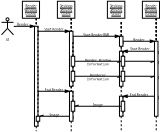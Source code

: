 <?xml version="1.0"?>
<dia:diagram xmlns:dia="http://www.lysator.liu.se/~alla/dia/">
  <dia:layer name="Background" visible="true">
    <dia:object type="UML - Lifeline" version="0" id="O0">
      <dia:attribute name="obj_pos">
        <dia:point val="362.766,281.4"/>
      </dia:attribute>
      <dia:attribute name="obj_bb">
        <dia:rectangle val="362.416,281.375;363.116,295.025"/>
      </dia:attribute>
      <dia:attribute name="conn_endpoints">
        <dia:point val="362.766,281.4"/>
        <dia:point val="362.766,295"/>
      </dia:attribute>
      <dia:attribute name="rtop">
        <dia:real val="8.6"/>
      </dia:attribute>
      <dia:attribute name="rbot">
        <dia:real val="9.1"/>
      </dia:attribute>
      <dia:attribute name="draw_focus">
        <dia:boolean val="true"/>
      </dia:attribute>
      <dia:attribute name="draw_cross">
        <dia:boolean val="false"/>
      </dia:attribute>
      <dia:connections>
        <dia:connection handle="0" to="O28" connection="6"/>
      </dia:connections>
    </dia:object>
    <dia:object type="UML - Lifeline" version="0" id="O1">
      <dia:attribute name="obj_pos">
        <dia:point val="362.766,281.4"/>
      </dia:attribute>
      <dia:attribute name="obj_bb">
        <dia:rectangle val="362.416,281.375;363.116,295.025"/>
      </dia:attribute>
      <dia:attribute name="conn_endpoints">
        <dia:point val="362.766,281.4"/>
        <dia:point val="362.766,295"/>
      </dia:attribute>
      <dia:attribute name="rtop">
        <dia:real val="11.6"/>
      </dia:attribute>
      <dia:attribute name="rbot">
        <dia:real val="12.1"/>
      </dia:attribute>
      <dia:attribute name="draw_focus">
        <dia:boolean val="true"/>
      </dia:attribute>
      <dia:attribute name="draw_cross">
        <dia:boolean val="false"/>
      </dia:attribute>
      <dia:connections>
        <dia:connection handle="0" to="O28" connection="6"/>
      </dia:connections>
    </dia:object>
    <dia:object type="UML - Lifeline" version="0" id="O2">
      <dia:attribute name="obj_pos">
        <dia:point val="362.766,281.4"/>
      </dia:attribute>
      <dia:attribute name="obj_bb">
        <dia:rectangle val="362.416,281.375;363.116,291.025"/>
      </dia:attribute>
      <dia:attribute name="conn_endpoints">
        <dia:point val="362.766,281.4"/>
        <dia:point val="362.766,291"/>
      </dia:attribute>
      <dia:attribute name="rtop">
        <dia:real val="6.6"/>
      </dia:attribute>
      <dia:attribute name="rbot">
        <dia:real val="7.1"/>
      </dia:attribute>
      <dia:attribute name="draw_focus">
        <dia:boolean val="true"/>
      </dia:attribute>
      <dia:attribute name="draw_cross">
        <dia:boolean val="false"/>
      </dia:attribute>
      <dia:connections>
        <dia:connection handle="0" to="O28" connection="6"/>
      </dia:connections>
    </dia:object>
    <dia:object type="UML - Lifeline" version="0" id="O3">
      <dia:attribute name="obj_pos">
        <dia:point val="362.766,281.4"/>
      </dia:attribute>
      <dia:attribute name="obj_bb">
        <dia:rectangle val="362.416,281.375;363.116,298.025"/>
      </dia:attribute>
      <dia:attribute name="conn_endpoints">
        <dia:point val="362.766,281.4"/>
        <dia:point val="362.766,298"/>
      </dia:attribute>
      <dia:attribute name="rtop">
        <dia:real val="15.6"/>
      </dia:attribute>
      <dia:attribute name="rbot">
        <dia:real val="16.1"/>
      </dia:attribute>
      <dia:attribute name="draw_focus">
        <dia:boolean val="true"/>
      </dia:attribute>
      <dia:attribute name="draw_cross">
        <dia:boolean val="false"/>
      </dia:attribute>
      <dia:connections>
        <dia:connection handle="0" to="O28" connection="6"/>
      </dia:connections>
    </dia:object>
    <dia:object type="UML - Lifeline" version="0" id="O4">
      <dia:attribute name="obj_pos">
        <dia:point val="355.766,282.2"/>
      </dia:attribute>
      <dia:attribute name="obj_bb">
        <dia:rectangle val="355.416,282.175;356.116,288.025"/>
      </dia:attribute>
      <dia:attribute name="conn_endpoints">
        <dia:point val="355.766,282.2"/>
        <dia:point val="355.766,288"/>
      </dia:attribute>
      <dia:attribute name="rtop">
        <dia:real val="3.8"/>
      </dia:attribute>
      <dia:attribute name="rbot">
        <dia:real val="4.3"/>
      </dia:attribute>
      <dia:attribute name="draw_focus">
        <dia:boolean val="true"/>
      </dia:attribute>
      <dia:attribute name="draw_cross">
        <dia:boolean val="false"/>
      </dia:attribute>
      <dia:connections>
        <dia:connection handle="0" to="O14" connection="6"/>
      </dia:connections>
    </dia:object>
    <dia:object type="UML - Lifeline" version="0" id="O5">
      <dia:attribute name="obj_pos">
        <dia:point val="355.766,282.2"/>
      </dia:attribute>
      <dia:attribute name="obj_bb">
        <dia:rectangle val="355.416,282.175;356.116,304.025"/>
      </dia:attribute>
      <dia:attribute name="conn_endpoints">
        <dia:point val="355.766,282.2"/>
        <dia:point val="355.766,304"/>
      </dia:attribute>
      <dia:attribute name="rtop">
        <dia:real val="14.8"/>
      </dia:attribute>
      <dia:attribute name="rbot">
        <dia:real val="18.8"/>
      </dia:attribute>
      <dia:attribute name="draw_focus">
        <dia:boolean val="true"/>
      </dia:attribute>
      <dia:attribute name="draw_cross">
        <dia:boolean val="false"/>
      </dia:attribute>
      <dia:connections>
        <dia:connection handle="0" to="O14" connection="6"/>
      </dia:connections>
    </dia:object>
    <dia:object type="UML - Lifeline" version="0" id="O6">
      <dia:attribute name="obj_pos">
        <dia:point val="355.766,282.2"/>
      </dia:attribute>
      <dia:attribute name="obj_bb">
        <dia:rectangle val="355.416,282.175;356.116,296.025"/>
      </dia:attribute>
      <dia:attribute name="conn_endpoints">
        <dia:point val="355.766,282.2"/>
        <dia:point val="355.766,296"/>
      </dia:attribute>
      <dia:attribute name="rtop">
        <dia:real val="5.8"/>
      </dia:attribute>
      <dia:attribute name="rbot">
        <dia:real val="12.8"/>
      </dia:attribute>
      <dia:attribute name="draw_focus">
        <dia:boolean val="true"/>
      </dia:attribute>
      <dia:attribute name="draw_cross">
        <dia:boolean val="false"/>
      </dia:attribute>
      <dia:connections>
        <dia:connection handle="0" to="O14" connection="6"/>
      </dia:connections>
    </dia:object>
    <dia:object type="UML - Lifeline" version="0" id="O7">
      <dia:attribute name="obj_pos">
        <dia:point val="345.766,281.4"/>
      </dia:attribute>
      <dia:attribute name="obj_bb">
        <dia:rectangle val="345.416,281.375;346.116,286.225"/>
      </dia:attribute>
      <dia:attribute name="conn_endpoints">
        <dia:point val="345.766,281.4"/>
        <dia:point val="345.766,286.2"/>
      </dia:attribute>
      <dia:attribute name="rtop">
        <dia:real val="3.6"/>
      </dia:attribute>
      <dia:attribute name="rbot">
        <dia:real val="4.8"/>
      </dia:attribute>
      <dia:attribute name="draw_focus">
        <dia:boolean val="true"/>
      </dia:attribute>
      <dia:attribute name="draw_cross">
        <dia:boolean val="false"/>
      </dia:attribute>
      <dia:connections>
        <dia:connection handle="0" to="O13" connection="6"/>
      </dia:connections>
    </dia:object>
    <dia:object type="UML - Lifeline" version="0" id="O8">
      <dia:attribute name="obj_pos">
        <dia:point val="345.766,281.4"/>
      </dia:attribute>
      <dia:attribute name="obj_bb">
        <dia:rectangle val="345.416,281.375;346.116,302.025"/>
      </dia:attribute>
      <dia:attribute name="conn_endpoints">
        <dia:point val="345.766,281.4"/>
        <dia:point val="345.766,302"/>
      </dia:attribute>
      <dia:attribute name="rtop">
        <dia:real val="19.6"/>
      </dia:attribute>
      <dia:attribute name="rbot">
        <dia:real val="20.1"/>
      </dia:attribute>
      <dia:attribute name="draw_focus">
        <dia:boolean val="true"/>
      </dia:attribute>
      <dia:attribute name="draw_cross">
        <dia:boolean val="false"/>
      </dia:attribute>
      <dia:connections>
        <dia:connection handle="0" to="O13" connection="6"/>
      </dia:connections>
    </dia:object>
    <dia:object type="UML - Lifeline" version="0" id="O9">
      <dia:attribute name="obj_pos">
        <dia:point val="345.766,281.4"/>
      </dia:attribute>
      <dia:attribute name="obj_bb">
        <dia:rectangle val="345.416,281.375;346.116,304.025"/>
      </dia:attribute>
      <dia:attribute name="conn_endpoints">
        <dia:point val="345.766,281.4"/>
        <dia:point val="345.766,304"/>
      </dia:attribute>
      <dia:attribute name="rtop">
        <dia:real val="14.6"/>
      </dia:attribute>
      <dia:attribute name="rbot">
        <dia:real val="20.6"/>
      </dia:attribute>
      <dia:attribute name="draw_focus">
        <dia:boolean val="true"/>
      </dia:attribute>
      <dia:attribute name="draw_cross">
        <dia:boolean val="false"/>
      </dia:attribute>
      <dia:connections>
        <dia:connection handle="0" to="O13" connection="6"/>
      </dia:connections>
    </dia:object>
    <dia:object type="UML - Lifeline" version="0" id="O10">
      <dia:attribute name="obj_pos">
        <dia:point val="338.766,281.4"/>
      </dia:attribute>
      <dia:attribute name="obj_bb">
        <dia:rectangle val="338.416,281.375;339.116,285.825"/>
      </dia:attribute>
      <dia:attribute name="conn_endpoints">
        <dia:point val="338.766,281.4"/>
        <dia:point val="338.766,285.8"/>
      </dia:attribute>
      <dia:attribute name="rtop">
        <dia:real val="2.6"/>
      </dia:attribute>
      <dia:attribute name="rbot">
        <dia:real val="3.4"/>
      </dia:attribute>
      <dia:attribute name="draw_focus">
        <dia:boolean val="true"/>
      </dia:attribute>
      <dia:attribute name="draw_cross">
        <dia:boolean val="false"/>
      </dia:attribute>
      <dia:connections>
        <dia:connection handle="0" to="O12" connection="6"/>
      </dia:connections>
    </dia:object>
    <dia:object type="UML - Lifeline" version="0" id="O11">
      <dia:attribute name="obj_pos">
        <dia:point val="338.766,281.4"/>
      </dia:attribute>
      <dia:attribute name="obj_bb">
        <dia:rectangle val="338.416,281.375;339.116,298.025"/>
      </dia:attribute>
      <dia:attribute name="conn_endpoints">
        <dia:point val="338.766,281.4"/>
        <dia:point val="338.766,298"/>
      </dia:attribute>
      <dia:attribute name="rtop">
        <dia:real val="14.6"/>
      </dia:attribute>
      <dia:attribute name="rbot">
        <dia:real val="15.6"/>
      </dia:attribute>
      <dia:attribute name="draw_focus">
        <dia:boolean val="true"/>
      </dia:attribute>
      <dia:attribute name="draw_cross">
        <dia:boolean val="false"/>
      </dia:attribute>
      <dia:connections>
        <dia:connection handle="0" to="O12" connection="6"/>
      </dia:connections>
    </dia:object>
    <dia:object type="UML - Objet" version="0" id="O12">
      <dia:attribute name="obj_pos">
        <dia:point val="336,278"/>
      </dia:attribute>
      <dia:attribute name="obj_bb">
        <dia:rectangle val="335.95,277.95;341.582,281.45"/>
      </dia:attribute>
      <dia:attribute name="elem_corner">
        <dia:point val="336,278"/>
      </dia:attribute>
      <dia:attribute name="elem_width">
        <dia:real val="5.532"/>
      </dia:attribute>
      <dia:attribute name="elem_height">
        <dia:real val="3.4"/>
      </dia:attribute>
      <dia:attribute name="text">
        <dia:composite type="text">
          <dia:attribute name="string">
            <dia:string>#Render
Window
(client)#</dia:string>
          </dia:attribute>
          <dia:attribute name="font">
            <dia:font name="Helvetica"/>
          </dia:attribute>
          <dia:attribute name="height">
            <dia:real val="0.8"/>
          </dia:attribute>
          <dia:attribute name="pos">
            <dia:point val="338.766,279.195"/>
          </dia:attribute>
          <dia:attribute name="color">
            <dia:color val="#000000"/>
          </dia:attribute>
          <dia:attribute name="alignment">
            <dia:enum val="1"/>
          </dia:attribute>
        </dia:composite>
      </dia:attribute>
      <dia:attribute name="stereotype">
        <dia:string/>
      </dia:attribute>
      <dia:attribute name="exstate">
        <dia:string/>
      </dia:attribute>
      <dia:attribute name="attrib">
        <dia:composite type="text">
          <dia:attribute name="string">
            <dia:string>##</dia:string>
          </dia:attribute>
          <dia:attribute name="font">
            <dia:font name="Helvetica"/>
          </dia:attribute>
          <dia:attribute name="height">
            <dia:real val="0.8"/>
          </dia:attribute>
          <dia:attribute name="pos">
            <dia:point val="0,0"/>
          </dia:attribute>
          <dia:attribute name="color">
            <dia:color val="#000000"/>
          </dia:attribute>
          <dia:attribute name="alignment">
            <dia:enum val="0"/>
          </dia:attribute>
        </dia:composite>
      </dia:attribute>
      <dia:attribute name="is_active">
        <dia:boolean val="false"/>
      </dia:attribute>
      <dia:attribute name="show_attribs">
        <dia:boolean val="false"/>
      </dia:attribute>
      <dia:attribute name="multiple">
        <dia:boolean val="false"/>
      </dia:attribute>
    </dia:object>
    <dia:object type="UML - Objet" version="0" id="O13">
      <dia:attribute name="obj_pos">
        <dia:point val="343,278"/>
      </dia:attribute>
      <dia:attribute name="obj_bb">
        <dia:rectangle val="342.95,277.95;348.582,281.45"/>
      </dia:attribute>
      <dia:attribute name="elem_corner">
        <dia:point val="343,278"/>
      </dia:attribute>
      <dia:attribute name="elem_width">
        <dia:real val="5.532"/>
      </dia:attribute>
      <dia:attribute name="elem_height">
        <dia:real val="3.4"/>
      </dia:attribute>
      <dia:attribute name="text">
        <dia:composite type="text">
          <dia:attribute name="string">
            <dia:string>#Desktop
Delivery
Client#</dia:string>
          </dia:attribute>
          <dia:attribute name="font">
            <dia:font name="Helvetica"/>
          </dia:attribute>
          <dia:attribute name="height">
            <dia:real val="0.8"/>
          </dia:attribute>
          <dia:attribute name="pos">
            <dia:point val="345.766,279.195"/>
          </dia:attribute>
          <dia:attribute name="color">
            <dia:color val="#000000"/>
          </dia:attribute>
          <dia:attribute name="alignment">
            <dia:enum val="1"/>
          </dia:attribute>
        </dia:composite>
      </dia:attribute>
      <dia:attribute name="stereotype">
        <dia:string/>
      </dia:attribute>
      <dia:attribute name="exstate">
        <dia:string/>
      </dia:attribute>
      <dia:attribute name="attrib">
        <dia:composite type="text">
          <dia:attribute name="string">
            <dia:string>##</dia:string>
          </dia:attribute>
          <dia:attribute name="font">
            <dia:font name="Helvetica"/>
          </dia:attribute>
          <dia:attribute name="height">
            <dia:real val="0.8"/>
          </dia:attribute>
          <dia:attribute name="pos">
            <dia:point val="0,0"/>
          </dia:attribute>
          <dia:attribute name="color">
            <dia:color val="#000000"/>
          </dia:attribute>
          <dia:attribute name="alignment">
            <dia:enum val="0"/>
          </dia:attribute>
        </dia:composite>
      </dia:attribute>
      <dia:attribute name="is_active">
        <dia:boolean val="false"/>
      </dia:attribute>
      <dia:attribute name="show_attribs">
        <dia:boolean val="false"/>
      </dia:attribute>
      <dia:attribute name="multiple">
        <dia:boolean val="false"/>
      </dia:attribute>
    </dia:object>
    <dia:object type="UML - Objet" version="0" id="O14">
      <dia:attribute name="obj_pos">
        <dia:point val="353,278"/>
      </dia:attribute>
      <dia:attribute name="obj_bb">
        <dia:rectangle val="352.95,277.95;358.582,281.45"/>
      </dia:attribute>
      <dia:attribute name="elem_corner">
        <dia:point val="353,278"/>
      </dia:attribute>
      <dia:attribute name="elem_width">
        <dia:real val="5.532"/>
      </dia:attribute>
      <dia:attribute name="elem_height">
        <dia:real val="3.4"/>
      </dia:attribute>
      <dia:attribute name="text">
        <dia:composite type="text">
          <dia:attribute name="string">
            <dia:string>#Desktop
Delivery
Server#</dia:string>
          </dia:attribute>
          <dia:attribute name="font">
            <dia:font name="Helvetica"/>
          </dia:attribute>
          <dia:attribute name="height">
            <dia:real val="0.8"/>
          </dia:attribute>
          <dia:attribute name="pos">
            <dia:point val="355.766,279.195"/>
          </dia:attribute>
          <dia:attribute name="color">
            <dia:color val="#000000"/>
          </dia:attribute>
          <dia:attribute name="alignment">
            <dia:enum val="1"/>
          </dia:attribute>
        </dia:composite>
      </dia:attribute>
      <dia:attribute name="stereotype">
        <dia:string/>
      </dia:attribute>
      <dia:attribute name="exstate">
        <dia:string/>
      </dia:attribute>
      <dia:attribute name="attrib">
        <dia:composite type="text">
          <dia:attribute name="string">
            <dia:string>##</dia:string>
          </dia:attribute>
          <dia:attribute name="font">
            <dia:font name="Helvetica"/>
          </dia:attribute>
          <dia:attribute name="height">
            <dia:real val="0.8"/>
          </dia:attribute>
          <dia:attribute name="pos">
            <dia:point val="0,0"/>
          </dia:attribute>
          <dia:attribute name="color">
            <dia:color val="#000000"/>
          </dia:attribute>
          <dia:attribute name="alignment">
            <dia:enum val="0"/>
          </dia:attribute>
        </dia:composite>
      </dia:attribute>
      <dia:attribute name="is_active">
        <dia:boolean val="false"/>
      </dia:attribute>
      <dia:attribute name="show_attribs">
        <dia:boolean val="false"/>
      </dia:attribute>
      <dia:attribute name="multiple">
        <dia:boolean val="false"/>
      </dia:attribute>
    </dia:object>
    <dia:object type="UML - Lifeline" version="0" id="O15">
      <dia:attribute name="obj_pos">
        <dia:point val="338.766,281.4"/>
      </dia:attribute>
      <dia:attribute name="obj_bb">
        <dia:rectangle val="338.416,281.375;339.116,304.025"/>
      </dia:attribute>
      <dia:attribute name="conn_endpoints">
        <dia:point val="338.766,281.4"/>
        <dia:point val="338.766,304"/>
      </dia:attribute>
      <dia:attribute name="rtop">
        <dia:real val="1.6"/>
      </dia:attribute>
      <dia:attribute name="rbot">
        <dia:real val="21.6"/>
      </dia:attribute>
      <dia:attribute name="draw_focus">
        <dia:boolean val="true"/>
      </dia:attribute>
      <dia:attribute name="draw_cross">
        <dia:boolean val="false"/>
      </dia:attribute>
      <dia:connections>
        <dia:connection handle="0" to="O12" connection="6"/>
      </dia:connections>
    </dia:object>
    <dia:object type="UML - Actor" version="0" id="O16">
      <dia:attribute name="obj_pos">
        <dia:point val="333.021,283.019"/>
      </dia:attribute>
      <dia:attribute name="obj_bb">
        <dia:rectangle val="331.721,280.669;334.321,286.224"/>
      </dia:attribute>
      <dia:attribute name="elem_corner">
        <dia:point val="331.771,280.719"/>
      </dia:attribute>
      <dia:attribute name="elem_width">
        <dia:real val="2.5"/>
      </dia:attribute>
      <dia:attribute name="elem_height">
        <dia:real val="4.6"/>
      </dia:attribute>
      <dia:attribute name="text">
        <dia:composite type="text">
          <dia:attribute name="string">
            <dia:string>#UI#</dia:string>
          </dia:attribute>
          <dia:attribute name="font">
            <dia:font name="Helvetica"/>
          </dia:attribute>
          <dia:attribute name="height">
            <dia:real val="0.8"/>
          </dia:attribute>
          <dia:attribute name="pos">
            <dia:point val="333.021,286.119"/>
          </dia:attribute>
          <dia:attribute name="color">
            <dia:color val="#000000"/>
          </dia:attribute>
          <dia:attribute name="alignment">
            <dia:enum val="1"/>
          </dia:attribute>
        </dia:composite>
      </dia:attribute>
    </dia:object>
    <dia:object type="UML - Message" version="0" id="O17">
      <dia:attribute name="obj_pos">
        <dia:point val="334.271,283.019"/>
      </dia:attribute>
      <dia:attribute name="obj_bb">
        <dia:rectangle val="334.221,282.214;338.466,283.4"/>
      </dia:attribute>
      <dia:attribute name="conn_endpoints">
        <dia:point val="334.271,283.019"/>
        <dia:point val="338.416,283"/>
      </dia:attribute>
      <dia:attribute name="text">
        <dia:string>#Render#</dia:string>
      </dia:attribute>
      <dia:attribute name="text_pos">
        <dia:point val="336.013,282.909"/>
      </dia:attribute>
      <dia:attribute name="type">
        <dia:int val="0"/>
      </dia:attribute>
      <dia:connections>
        <dia:connection handle="0" to="O16" connection="4"/>
        <dia:connection handle="1" to="O15" connection="0"/>
      </dia:connections>
    </dia:object>
    <dia:object type="UML - Lifeline" version="0" id="O18">
      <dia:attribute name="obj_pos">
        <dia:point val="345.766,281.4"/>
      </dia:attribute>
      <dia:attribute name="obj_bb">
        <dia:rectangle val="345.416,281.375;346.116,296.025"/>
      </dia:attribute>
      <dia:attribute name="conn_endpoints">
        <dia:point val="345.766,281.4"/>
        <dia:point val="345.766,296"/>
      </dia:attribute>
      <dia:attribute name="rtop">
        <dia:real val="2.6"/>
      </dia:attribute>
      <dia:attribute name="rbot">
        <dia:real val="13.6"/>
      </dia:attribute>
      <dia:attribute name="draw_focus">
        <dia:boolean val="true"/>
      </dia:attribute>
      <dia:attribute name="draw_cross">
        <dia:boolean val="false"/>
      </dia:attribute>
      <dia:connections>
        <dia:connection handle="0" to="O13" connection="6"/>
      </dia:connections>
    </dia:object>
    <dia:object type="UML - Message" version="0" id="O19">
      <dia:attribute name="obj_pos">
        <dia:point val="339.116,284"/>
      </dia:attribute>
      <dia:attribute name="obj_bb">
        <dia:rectangle val="338.978,283.18;345.526,284.4"/>
      </dia:attribute>
      <dia:attribute name="conn_endpoints">
        <dia:point val="339.116,284"/>
        <dia:point val="345.416,284"/>
      </dia:attribute>
      <dia:attribute name="text">
        <dia:string>#Start Render#</dia:string>
      </dia:attribute>
      <dia:attribute name="text_pos">
        <dia:point val="342.252,283.875"/>
      </dia:attribute>
      <dia:attribute name="type">
        <dia:int val="0"/>
      </dia:attribute>
      <dia:connections>
        <dia:connection handle="0" to="O10" connection="1"/>
        <dia:connection handle="1" to="O18" connection="0"/>
      </dia:connections>
    </dia:object>
    <dia:object type="UML - Lifeline" version="0" id="O20">
      <dia:attribute name="obj_pos">
        <dia:point val="355.766,282.2"/>
      </dia:attribute>
      <dia:attribute name="obj_bb">
        <dia:rectangle val="355.416,282.175;356.116,287.025"/>
      </dia:attribute>
      <dia:attribute name="conn_endpoints">
        <dia:point val="355.766,282.2"/>
        <dia:point val="355.766,287"/>
      </dia:attribute>
      <dia:attribute name="rtop">
        <dia:real val="2.8"/>
      </dia:attribute>
      <dia:attribute name="rbot">
        <dia:real val="4.8"/>
      </dia:attribute>
      <dia:attribute name="draw_focus">
        <dia:boolean val="true"/>
      </dia:attribute>
      <dia:attribute name="draw_cross">
        <dia:boolean val="false"/>
      </dia:attribute>
      <dia:connections>
        <dia:connection handle="0" to="O14" connection="6"/>
      </dia:connections>
    </dia:object>
    <dia:object type="UML - Message" version="0" id="O21">
      <dia:attribute name="obj_pos">
        <dia:point val="346.116,285"/>
      </dia:attribute>
      <dia:attribute name="obj_bb">
        <dia:rectangle val="346.066,284.305;355.466,285.4"/>
      </dia:attribute>
      <dia:attribute name="conn_endpoints">
        <dia:point val="346.116,285"/>
        <dia:point val="355.416,285"/>
      </dia:attribute>
      <dia:attribute name="text">
        <dia:string>#Start Render RMI#</dia:string>
      </dia:attribute>
      <dia:attribute name="text_pos">
        <dia:point val="350.766,285"/>
      </dia:attribute>
      <dia:attribute name="type">
        <dia:int val="0"/>
      </dia:attribute>
      <dia:connections>
        <dia:connection handle="0" to="O7" connection="1"/>
        <dia:connection handle="1" to="O20" connection="0"/>
      </dia:connections>
    </dia:object>
    <dia:object type="Standard - Line" version="0" id="O22">
      <dia:attribute name="obj_pos">
        <dia:point val="346.466,290"/>
      </dia:attribute>
      <dia:attribute name="obj_bb">
        <dia:rectangle val="346.416,289.5;355.816,290.5"/>
      </dia:attribute>
      <dia:attribute name="conn_endpoints">
        <dia:point val="346.466,290"/>
        <dia:point val="355.766,290"/>
      </dia:attribute>
      <dia:attribute name="numcp">
        <dia:int val="1"/>
      </dia:attribute>
      <dia:attribute name="end_arrow">
        <dia:enum val="6"/>
      </dia:attribute>
      <dia:attribute name="end_arrow_length">
        <dia:real val="0.8"/>
      </dia:attribute>
      <dia:attribute name="end_arrow_width">
        <dia:real val="0.5"/>
      </dia:attribute>
      <dia:connections>
        <dia:connection handle="0" to="O33" connection="2"/>
        <dia:connection handle="1" to="O25" connection="4"/>
      </dia:connections>
    </dia:object>
    <dia:object type="Standard - Text" version="0" id="O23">
      <dia:attribute name="obj_pos">
        <dia:point val="351.116,290"/>
      </dia:attribute>
      <dia:attribute name="obj_bb">
        <dia:rectangle val="347.54,289.305;354.642,290.905"/>
      </dia:attribute>
      <dia:attribute name="text">
        <dia:composite type="text">
          <dia:attribute name="string">
            <dia:string>#Render Window
Information#</dia:string>
          </dia:attribute>
          <dia:attribute name="font">
            <dia:font name="Courier"/>
          </dia:attribute>
          <dia:attribute name="height">
            <dia:real val="0.8"/>
          </dia:attribute>
          <dia:attribute name="pos">
            <dia:point val="351.116,290"/>
          </dia:attribute>
          <dia:attribute name="color">
            <dia:color val="#000000"/>
          </dia:attribute>
          <dia:attribute name="alignment">
            <dia:enum val="1"/>
          </dia:attribute>
        </dia:composite>
      </dia:attribute>
      <dia:connections>
        <dia:connection handle="0" to="O22" connection="0"/>
      </dia:connections>
    </dia:object>
    <dia:object type="UML - Lifeline" version="0" id="O24">
      <dia:attribute name="obj_pos">
        <dia:point val="356.116,288"/>
      </dia:attribute>
      <dia:attribute name="obj_bb">
        <dia:rectangle val="355.766,287.975;356.466,294.025"/>
      </dia:attribute>
      <dia:attribute name="conn_endpoints">
        <dia:point val="356.116,288"/>
        <dia:point val="356.116,294"/>
      </dia:attribute>
      <dia:attribute name="rtop">
        <dia:real val="4"/>
      </dia:attribute>
      <dia:attribute name="rbot">
        <dia:real val="6"/>
      </dia:attribute>
      <dia:attribute name="draw_focus">
        <dia:boolean val="true"/>
      </dia:attribute>
      <dia:attribute name="draw_cross">
        <dia:boolean val="false"/>
      </dia:attribute>
      <dia:connections>
        <dia:connection handle="0" to="O6" connection="1"/>
      </dia:connections>
    </dia:object>
    <dia:object type="UML - Lifeline" version="0" id="O25">
      <dia:attribute name="obj_pos">
        <dia:point val="356.116,288"/>
      </dia:attribute>
      <dia:attribute name="obj_bb">
        <dia:rectangle val="355.766,287.975;356.466,291.025"/>
      </dia:attribute>
      <dia:attribute name="conn_endpoints">
        <dia:point val="356.116,288"/>
        <dia:point val="356.116,291"/>
      </dia:attribute>
      <dia:attribute name="rtop">
        <dia:real val="1"/>
      </dia:attribute>
      <dia:attribute name="rbot">
        <dia:real val="3"/>
      </dia:attribute>
      <dia:attribute name="draw_focus">
        <dia:boolean val="true"/>
      </dia:attribute>
      <dia:attribute name="draw_cross">
        <dia:boolean val="false"/>
      </dia:attribute>
      <dia:connections>
        <dia:connection handle="0" to="O6" connection="1"/>
      </dia:connections>
    </dia:object>
    <dia:object type="Standard - Line" version="0" id="O26">
      <dia:attribute name="obj_pos">
        <dia:point val="346.466,293"/>
      </dia:attribute>
      <dia:attribute name="obj_bb">
        <dia:rectangle val="346.416,292.5;355.816,293.5"/>
      </dia:attribute>
      <dia:attribute name="conn_endpoints">
        <dia:point val="346.466,293"/>
        <dia:point val="355.766,293"/>
      </dia:attribute>
      <dia:attribute name="numcp">
        <dia:int val="1"/>
      </dia:attribute>
      <dia:attribute name="end_arrow">
        <dia:enum val="6"/>
      </dia:attribute>
      <dia:attribute name="end_arrow_length">
        <dia:real val="0.8"/>
      </dia:attribute>
      <dia:attribute name="end_arrow_width">
        <dia:real val="0.5"/>
      </dia:attribute>
      <dia:connections>
        <dia:connection handle="0" to="O32" connection="2"/>
        <dia:connection handle="1" to="O24" connection="4"/>
      </dia:connections>
    </dia:object>
    <dia:object type="Standard - Text" version="0" id="O27">
      <dia:attribute name="obj_pos">
        <dia:point val="351.116,293"/>
      </dia:attribute>
      <dia:attribute name="obj_bb">
        <dia:rectangle val="348.044,292.305;354.138,293.905"/>
      </dia:attribute>
      <dia:attribute name="text">
        <dia:composite type="text">
          <dia:attribute name="string">
            <dia:string>#Renderer
Information#</dia:string>
          </dia:attribute>
          <dia:attribute name="font">
            <dia:font name="Courier"/>
          </dia:attribute>
          <dia:attribute name="height">
            <dia:real val="0.8"/>
          </dia:attribute>
          <dia:attribute name="pos">
            <dia:point val="351.116,293"/>
          </dia:attribute>
          <dia:attribute name="color">
            <dia:color val="#000000"/>
          </dia:attribute>
          <dia:attribute name="alignment">
            <dia:enum val="1"/>
          </dia:attribute>
        </dia:composite>
      </dia:attribute>
      <dia:connections>
        <dia:connection handle="0" to="O26" connection="0"/>
      </dia:connections>
    </dia:object>
    <dia:object type="UML - Objet" version="0" id="O28">
      <dia:attribute name="obj_pos">
        <dia:point val="360,278"/>
      </dia:attribute>
      <dia:attribute name="obj_bb">
        <dia:rectangle val="359.95,277.95;365.582,281.45"/>
      </dia:attribute>
      <dia:attribute name="elem_corner">
        <dia:point val="360,278"/>
      </dia:attribute>
      <dia:attribute name="elem_width">
        <dia:real val="5.532"/>
      </dia:attribute>
      <dia:attribute name="elem_height">
        <dia:real val="3.4"/>
      </dia:attribute>
      <dia:attribute name="text">
        <dia:composite type="text">
          <dia:attribute name="string">
            <dia:string>#Render
Window
(server)#</dia:string>
          </dia:attribute>
          <dia:attribute name="font">
            <dia:font name="Helvetica"/>
          </dia:attribute>
          <dia:attribute name="height">
            <dia:real val="0.8"/>
          </dia:attribute>
          <dia:attribute name="pos">
            <dia:point val="362.766,279.195"/>
          </dia:attribute>
          <dia:attribute name="color">
            <dia:color val="#000000"/>
          </dia:attribute>
          <dia:attribute name="alignment">
            <dia:enum val="1"/>
          </dia:attribute>
        </dia:composite>
      </dia:attribute>
      <dia:attribute name="stereotype">
        <dia:string/>
      </dia:attribute>
      <dia:attribute name="exstate">
        <dia:string/>
      </dia:attribute>
      <dia:attribute name="attrib">
        <dia:composite type="text">
          <dia:attribute name="string">
            <dia:string>##</dia:string>
          </dia:attribute>
          <dia:attribute name="font">
            <dia:font name="Helvetica"/>
          </dia:attribute>
          <dia:attribute name="height">
            <dia:real val="0.8"/>
          </dia:attribute>
          <dia:attribute name="pos">
            <dia:point val="0,0"/>
          </dia:attribute>
          <dia:attribute name="color">
            <dia:color val="#000000"/>
          </dia:attribute>
          <dia:attribute name="alignment">
            <dia:enum val="0"/>
          </dia:attribute>
        </dia:composite>
      </dia:attribute>
      <dia:attribute name="is_active">
        <dia:boolean val="false"/>
      </dia:attribute>
      <dia:attribute name="show_attribs">
        <dia:boolean val="false"/>
      </dia:attribute>
      <dia:attribute name="multiple">
        <dia:boolean val="false"/>
      </dia:attribute>
    </dia:object>
    <dia:object type="UML - Lifeline" version="0" id="O29">
      <dia:attribute name="obj_pos">
        <dia:point val="362.766,281.4"/>
      </dia:attribute>
      <dia:attribute name="obj_bb">
        <dia:rectangle val="362.416,281.375;363.116,304.025"/>
      </dia:attribute>
      <dia:attribute name="conn_endpoints">
        <dia:point val="362.766,281.4"/>
        <dia:point val="362.766,304"/>
      </dia:attribute>
      <dia:attribute name="rtop">
        <dia:real val="4.6"/>
      </dia:attribute>
      <dia:attribute name="rbot">
        <dia:real val="19.6"/>
      </dia:attribute>
      <dia:attribute name="draw_focus">
        <dia:boolean val="true"/>
      </dia:attribute>
      <dia:attribute name="draw_cross">
        <dia:boolean val="false"/>
      </dia:attribute>
      <dia:connections>
        <dia:connection handle="0" to="O28" connection="6"/>
      </dia:connections>
    </dia:object>
    <dia:object type="UML - Message" version="0" id="O30">
      <dia:attribute name="obj_pos">
        <dia:point val="356.116,286"/>
      </dia:attribute>
      <dia:attribute name="obj_bb">
        <dia:rectangle val="356.066,285.305;362.466,286.4"/>
      </dia:attribute>
      <dia:attribute name="conn_endpoints">
        <dia:point val="356.116,286"/>
        <dia:point val="362.416,286"/>
      </dia:attribute>
      <dia:attribute name="text">
        <dia:string>#Render#</dia:string>
      </dia:attribute>
      <dia:attribute name="text_pos">
        <dia:point val="359.266,286"/>
      </dia:attribute>
      <dia:attribute name="type">
        <dia:int val="0"/>
      </dia:attribute>
      <dia:connections>
        <dia:connection handle="0" to="O4" connection="1"/>
        <dia:connection handle="1" to="O29" connection="0"/>
      </dia:connections>
    </dia:object>
    <dia:object type="UML - Message" version="0" id="O31">
      <dia:attribute name="obj_pos">
        <dia:point val="362.416,288"/>
      </dia:attribute>
      <dia:attribute name="obj_bb">
        <dia:rectangle val="356.066,287.119;362.754,288.4"/>
      </dia:attribute>
      <dia:attribute name="conn_endpoints">
        <dia:point val="362.416,288"/>
        <dia:point val="356.116,288"/>
      </dia:attribute>
      <dia:attribute name="text">
        <dia:string>#Start Render#</dia:string>
      </dia:attribute>
      <dia:attribute name="text_pos">
        <dia:point val="359.48,287.814"/>
      </dia:attribute>
      <dia:attribute name="type">
        <dia:int val="0"/>
      </dia:attribute>
      <dia:connections>
        <dia:connection handle="0" to="O2" connection="0"/>
        <dia:connection handle="1" to="O6" connection="1"/>
      </dia:connections>
    </dia:object>
    <dia:object type="UML - Lifeline" version="0" id="O32">
      <dia:attribute name="obj_pos">
        <dia:point val="346.116,286.2"/>
      </dia:attribute>
      <dia:attribute name="obj_bb">
        <dia:rectangle val="345.766,286.175;346.466,295.025"/>
      </dia:attribute>
      <dia:attribute name="conn_endpoints">
        <dia:point val="346.116,286.2"/>
        <dia:point val="346.116,295"/>
      </dia:attribute>
      <dia:attribute name="rtop">
        <dia:real val="5.8"/>
      </dia:attribute>
      <dia:attribute name="rbot">
        <dia:real val="7.8"/>
      </dia:attribute>
      <dia:attribute name="draw_focus">
        <dia:boolean val="true"/>
      </dia:attribute>
      <dia:attribute name="draw_cross">
        <dia:boolean val="false"/>
      </dia:attribute>
      <dia:connections>
        <dia:connection handle="0" to="O7" connection="3"/>
      </dia:connections>
    </dia:object>
    <dia:object type="UML - Lifeline" version="0" id="O33">
      <dia:attribute name="obj_pos">
        <dia:point val="346.116,286.2"/>
      </dia:attribute>
      <dia:attribute name="obj_bb">
        <dia:rectangle val="345.766,286.175;346.466,292.025"/>
      </dia:attribute>
      <dia:attribute name="conn_endpoints">
        <dia:point val="346.116,286.2"/>
        <dia:point val="346.116,292"/>
      </dia:attribute>
      <dia:attribute name="rtop">
        <dia:real val="2.8"/>
      </dia:attribute>
      <dia:attribute name="rbot">
        <dia:real val="4.8"/>
      </dia:attribute>
      <dia:attribute name="draw_focus">
        <dia:boolean val="true"/>
      </dia:attribute>
      <dia:attribute name="draw_cross">
        <dia:boolean val="false"/>
      </dia:attribute>
      <dia:connections>
        <dia:connection handle="0" to="O7" connection="3"/>
      </dia:connections>
    </dia:object>
    <dia:object type="UML - Message" version="0" id="O34">
      <dia:attribute name="obj_pos">
        <dia:point val="362.416,297"/>
      </dia:attribute>
      <dia:attribute name="obj_bb">
        <dia:rectangle val="356.066,296.305;362.466,297.4"/>
      </dia:attribute>
      <dia:attribute name="conn_endpoints">
        <dia:point val="362.416,297"/>
        <dia:point val="356.116,297"/>
      </dia:attribute>
      <dia:attribute name="text">
        <dia:string>#End Render#</dia:string>
      </dia:attribute>
      <dia:attribute name="text_pos">
        <dia:point val="359.266,297"/>
      </dia:attribute>
      <dia:attribute name="type">
        <dia:int val="0"/>
      </dia:attribute>
      <dia:connections>
        <dia:connection handle="0" to="O3" connection="0"/>
        <dia:connection handle="1" to="O5" connection="1"/>
      </dia:connections>
    </dia:object>
    <dia:object type="UML - Message" version="0" id="O35">
      <dia:attribute name="obj_pos">
        <dia:point val="339.116,296"/>
      </dia:attribute>
      <dia:attribute name="obj_bb">
        <dia:rectangle val="339.066,295.305;345.466,296.4"/>
      </dia:attribute>
      <dia:attribute name="conn_endpoints">
        <dia:point val="339.116,296"/>
        <dia:point val="345.416,296"/>
      </dia:attribute>
      <dia:attribute name="text">
        <dia:string>#End Render#</dia:string>
      </dia:attribute>
      <dia:attribute name="text_pos">
        <dia:point val="342.266,296"/>
      </dia:attribute>
      <dia:attribute name="type">
        <dia:int val="0"/>
      </dia:attribute>
      <dia:connections>
        <dia:connection handle="0" to="O11" connection="1"/>
        <dia:connection handle="1" to="O9" connection="0"/>
      </dia:connections>
    </dia:object>
    <dia:object type="UML - Lifeline" version="0" id="O36">
      <dia:attribute name="obj_pos">
        <dia:point val="346.116,296"/>
      </dia:attribute>
      <dia:attribute name="obj_bb">
        <dia:rectangle val="345.766,295.975;346.466,300.525"/>
      </dia:attribute>
      <dia:attribute name="conn_endpoints">
        <dia:point val="346.116,296"/>
        <dia:point val="346.116,300.5"/>
      </dia:attribute>
      <dia:attribute name="rtop">
        <dia:real val="2"/>
      </dia:attribute>
      <dia:attribute name="rbot">
        <dia:real val="4"/>
      </dia:attribute>
      <dia:attribute name="draw_focus">
        <dia:boolean val="true"/>
      </dia:attribute>
      <dia:attribute name="draw_cross">
        <dia:boolean val="false"/>
      </dia:attribute>
      <dia:connections>
        <dia:connection handle="0" to="O9" connection="1"/>
        <dia:connection handle="1" to="O8" connection="1"/>
      </dia:connections>
    </dia:object>
    <dia:object type="UML - Lifeline" version="0" id="O37">
      <dia:attribute name="obj_pos">
        <dia:point val="356.116,297"/>
      </dia:attribute>
      <dia:attribute name="obj_bb">
        <dia:rectangle val="355.766,296.975;356.466,301.025"/>
      </dia:attribute>
      <dia:attribute name="conn_endpoints">
        <dia:point val="356.116,297"/>
        <dia:point val="356.116,301"/>
      </dia:attribute>
      <dia:attribute name="rtop">
        <dia:real val="1"/>
      </dia:attribute>
      <dia:attribute name="rbot">
        <dia:real val="3"/>
      </dia:attribute>
      <dia:attribute name="draw_focus">
        <dia:boolean val="true"/>
      </dia:attribute>
      <dia:attribute name="draw_cross">
        <dia:boolean val="false"/>
      </dia:attribute>
      <dia:connections>
        <dia:connection handle="0" to="O5" connection="1"/>
      </dia:connections>
    </dia:object>
    <dia:object type="UML - Lifeline" version="0" id="O38">
      <dia:attribute name="obj_pos">
        <dia:point val="339.116,283"/>
      </dia:attribute>
      <dia:attribute name="obj_bb">
        <dia:rectangle val="338.766,282.975;339.466,303.025"/>
      </dia:attribute>
      <dia:attribute name="conn_endpoints">
        <dia:point val="339.116,283"/>
        <dia:point val="339.116,303"/>
      </dia:attribute>
      <dia:attribute name="rtop">
        <dia:real val="18"/>
      </dia:attribute>
      <dia:attribute name="rbot">
        <dia:real val="19"/>
      </dia:attribute>
      <dia:attribute name="draw_focus">
        <dia:boolean val="true"/>
      </dia:attribute>
      <dia:attribute name="draw_cross">
        <dia:boolean val="false"/>
      </dia:attribute>
      <dia:connections>
        <dia:connection handle="0" to="O15" connection="1"/>
      </dia:connections>
    </dia:object>
    <dia:object type="UML - Message" version="0" id="O39">
      <dia:attribute name="obj_pos">
        <dia:point val="345.416,301"/>
      </dia:attribute>
      <dia:attribute name="obj_bb">
        <dia:rectangle val="339.416,300.305;345.466,301.4"/>
      </dia:attribute>
      <dia:attribute name="conn_endpoints">
        <dia:point val="345.416,301"/>
        <dia:point val="339.466,301"/>
      </dia:attribute>
      <dia:attribute name="text">
        <dia:string>#Image#</dia:string>
      </dia:attribute>
      <dia:attribute name="text_pos">
        <dia:point val="342.441,301"/>
      </dia:attribute>
      <dia:attribute name="type">
        <dia:int val="5"/>
      </dia:attribute>
      <dia:connections>
        <dia:connection handle="0" to="O8" connection="0"/>
        <dia:connection handle="1" to="O38" connection="1"/>
      </dia:connections>
    </dia:object>
    <dia:object type="UML - Message" version="0" id="O40">
      <dia:attribute name="obj_pos">
        <dia:point val="356.466,290"/>
      </dia:attribute>
      <dia:attribute name="obj_bb">
        <dia:rectangle val="356.416,289.305;362.466,290.4"/>
      </dia:attribute>
      <dia:attribute name="conn_endpoints">
        <dia:point val="356.466,290"/>
        <dia:point val="362.416,290"/>
      </dia:attribute>
      <dia:attribute name="text">
        <dia:string>##</dia:string>
      </dia:attribute>
      <dia:attribute name="text_pos">
        <dia:point val="359.441,290"/>
      </dia:attribute>
      <dia:attribute name="type">
        <dia:int val="5"/>
      </dia:attribute>
      <dia:connections>
        <dia:connection handle="0" to="O25" connection="2"/>
        <dia:connection handle="1" to="O0" connection="0"/>
      </dia:connections>
    </dia:object>
    <dia:object type="UML - Message" version="0" id="O41">
      <dia:attribute name="obj_pos">
        <dia:point val="356.466,293"/>
      </dia:attribute>
      <dia:attribute name="obj_bb">
        <dia:rectangle val="356.416,292.305;362.466,293.4"/>
      </dia:attribute>
      <dia:attribute name="conn_endpoints">
        <dia:point val="356.466,293"/>
        <dia:point val="362.416,293"/>
      </dia:attribute>
      <dia:attribute name="text">
        <dia:string>##</dia:string>
      </dia:attribute>
      <dia:attribute name="text_pos">
        <dia:point val="359.441,293"/>
      </dia:attribute>
      <dia:attribute name="type">
        <dia:int val="5"/>
      </dia:attribute>
      <dia:connections>
        <dia:connection handle="0" to="O24" connection="2"/>
        <dia:connection handle="1" to="O1" connection="0"/>
      </dia:connections>
    </dia:object>
    <dia:object type="UML - Message" version="0" id="O42">
      <dia:attribute name="obj_pos">
        <dia:point val="355.766,299"/>
      </dia:attribute>
      <dia:attribute name="obj_bb">
        <dia:rectangle val="346.416,298.305;355.816,299.4"/>
      </dia:attribute>
      <dia:attribute name="conn_endpoints">
        <dia:point val="355.766,299"/>
        <dia:point val="346.466,299"/>
      </dia:attribute>
      <dia:attribute name="text">
        <dia:string>#Image#</dia:string>
      </dia:attribute>
      <dia:attribute name="text_pos">
        <dia:point val="351.116,299"/>
      </dia:attribute>
      <dia:attribute name="type">
        <dia:int val="5"/>
      </dia:attribute>
      <dia:connections>
        <dia:connection handle="0" to="O37" connection="4"/>
        <dia:connection handle="1" to="O36" connection="2"/>
      </dia:connections>
    </dia:object>
  </dia:layer>
</dia:diagram>

